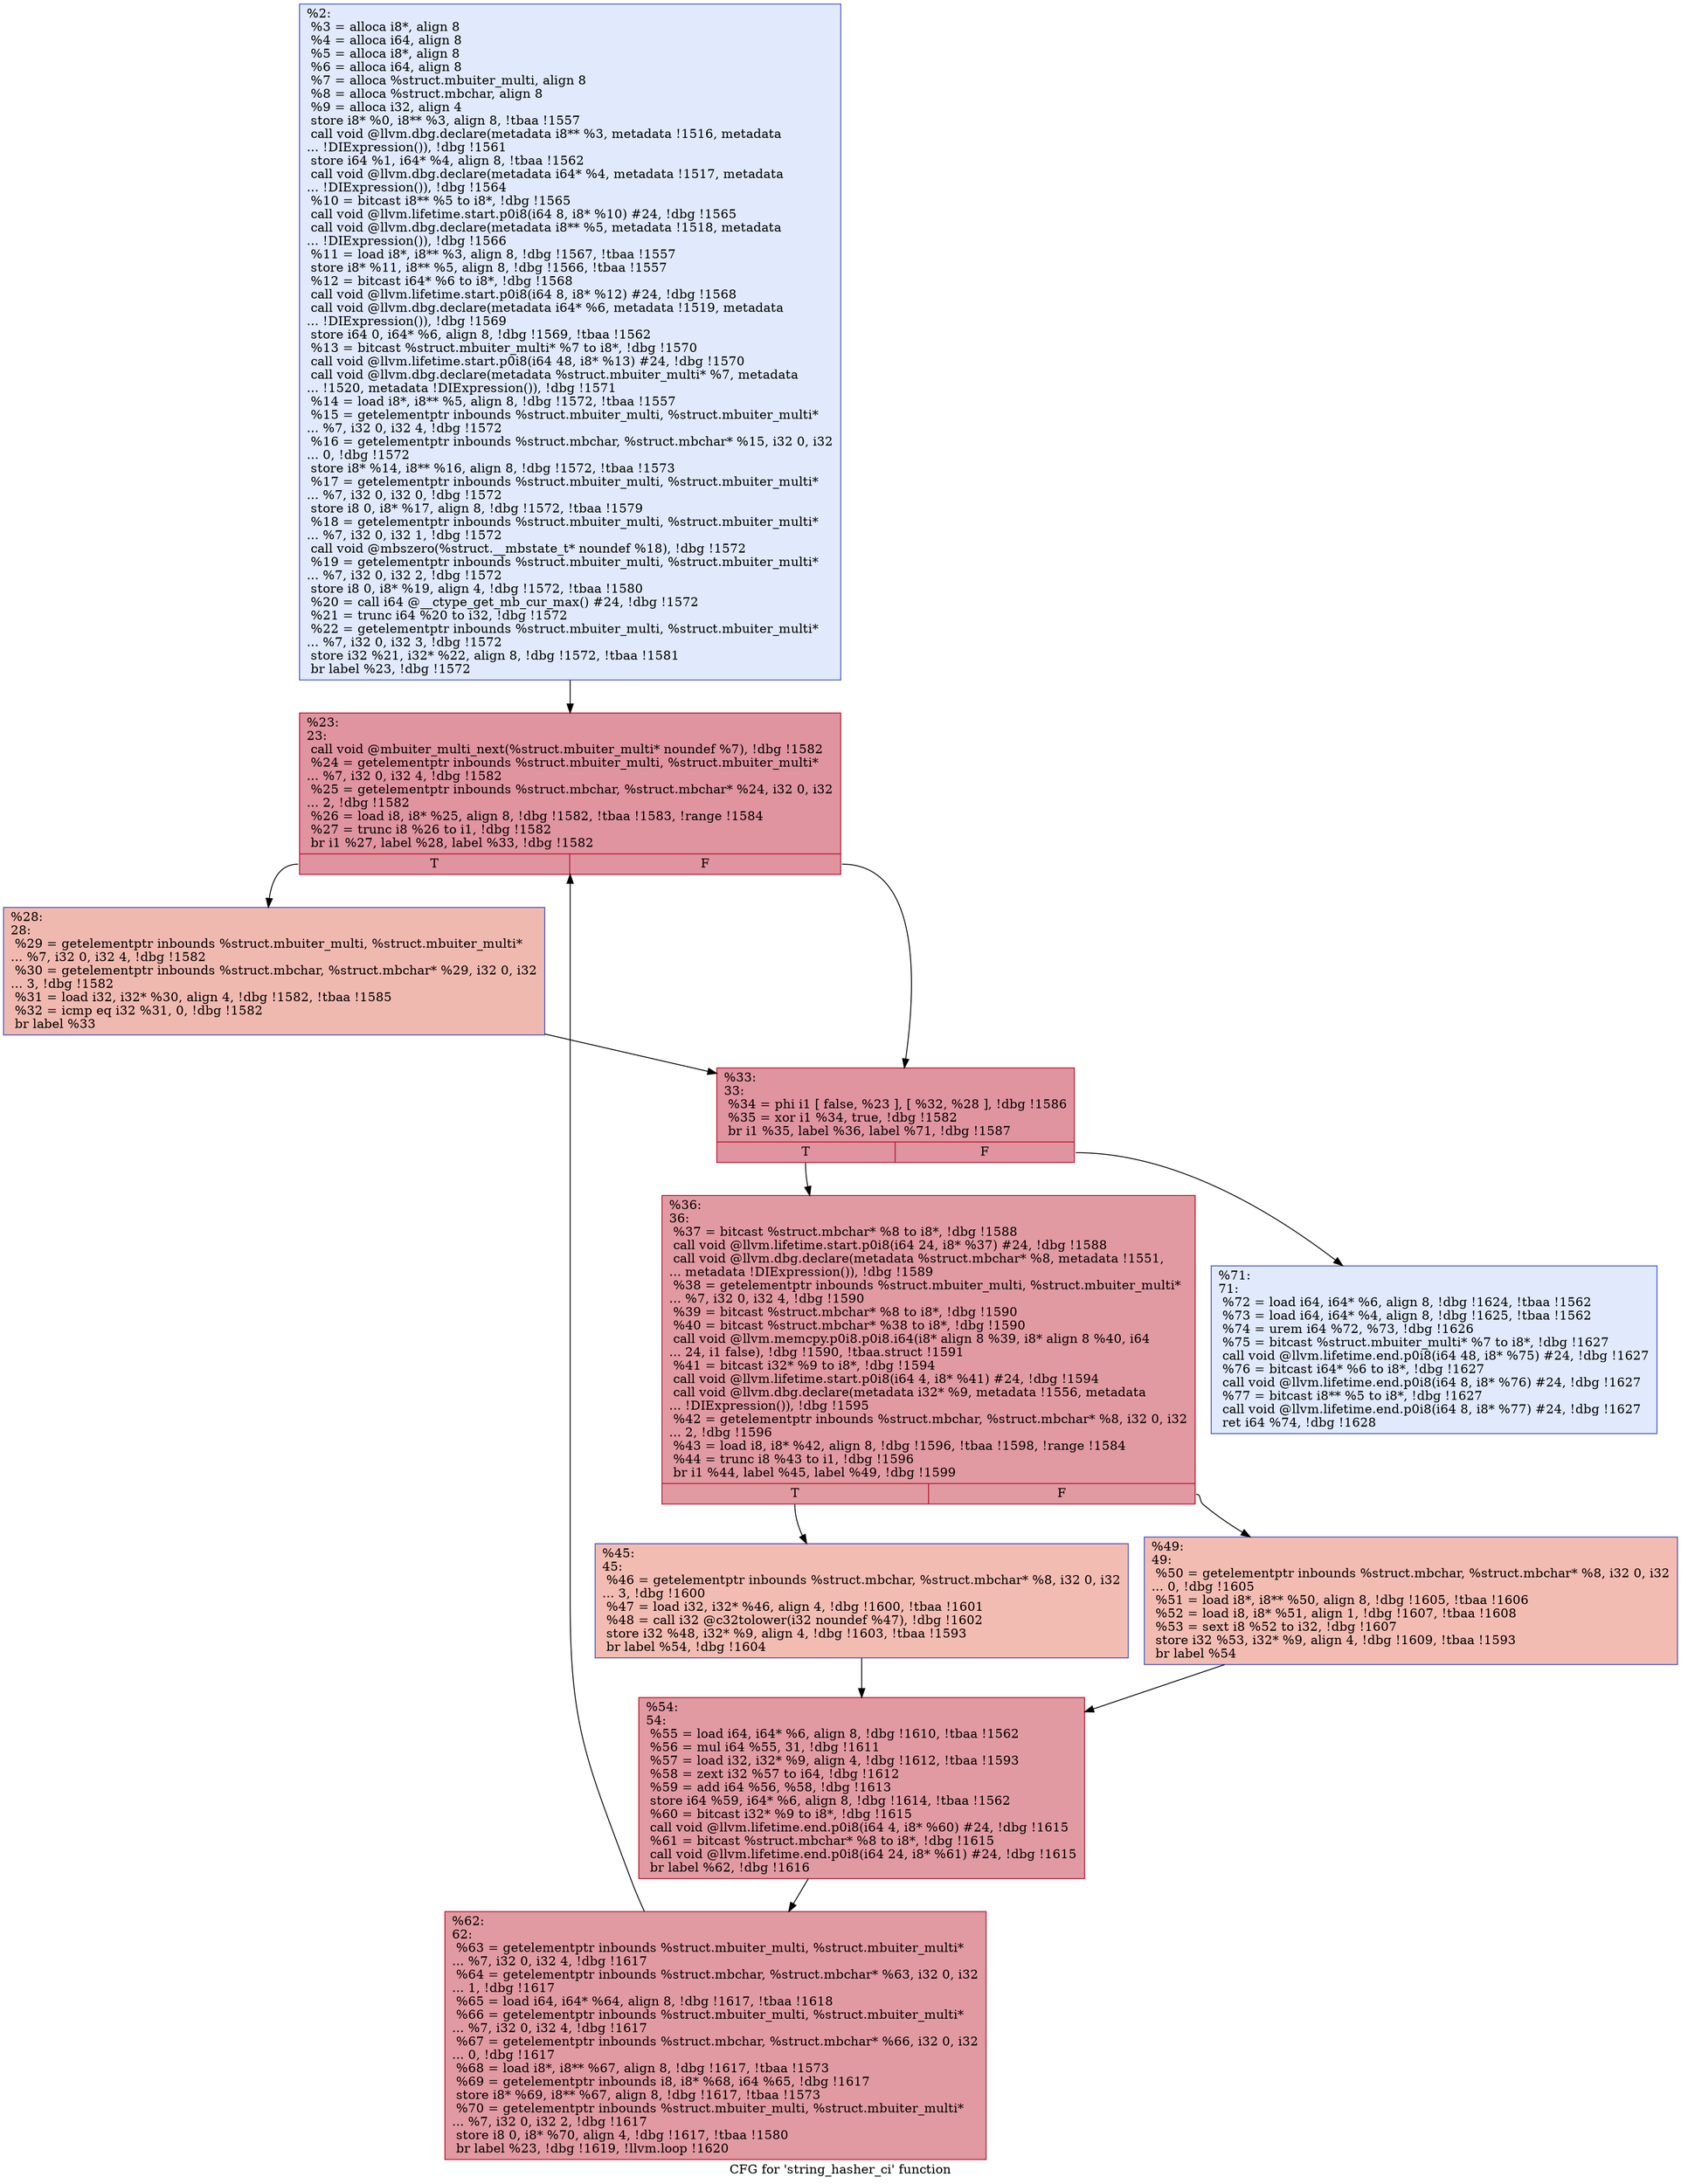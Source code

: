 digraph "CFG for 'string_hasher_ci' function" {
	label="CFG for 'string_hasher_ci' function";

	Node0x242d620 [shape=record,color="#3d50c3ff", style=filled, fillcolor="#b9d0f970",label="{%2:\l  %3 = alloca i8*, align 8\l  %4 = alloca i64, align 8\l  %5 = alloca i8*, align 8\l  %6 = alloca i64, align 8\l  %7 = alloca %struct.mbuiter_multi, align 8\l  %8 = alloca %struct.mbchar, align 8\l  %9 = alloca i32, align 4\l  store i8* %0, i8** %3, align 8, !tbaa !1557\l  call void @llvm.dbg.declare(metadata i8** %3, metadata !1516, metadata\l... !DIExpression()), !dbg !1561\l  store i64 %1, i64* %4, align 8, !tbaa !1562\l  call void @llvm.dbg.declare(metadata i64* %4, metadata !1517, metadata\l... !DIExpression()), !dbg !1564\l  %10 = bitcast i8** %5 to i8*, !dbg !1565\l  call void @llvm.lifetime.start.p0i8(i64 8, i8* %10) #24, !dbg !1565\l  call void @llvm.dbg.declare(metadata i8** %5, metadata !1518, metadata\l... !DIExpression()), !dbg !1566\l  %11 = load i8*, i8** %3, align 8, !dbg !1567, !tbaa !1557\l  store i8* %11, i8** %5, align 8, !dbg !1566, !tbaa !1557\l  %12 = bitcast i64* %6 to i8*, !dbg !1568\l  call void @llvm.lifetime.start.p0i8(i64 8, i8* %12) #24, !dbg !1568\l  call void @llvm.dbg.declare(metadata i64* %6, metadata !1519, metadata\l... !DIExpression()), !dbg !1569\l  store i64 0, i64* %6, align 8, !dbg !1569, !tbaa !1562\l  %13 = bitcast %struct.mbuiter_multi* %7 to i8*, !dbg !1570\l  call void @llvm.lifetime.start.p0i8(i64 48, i8* %13) #24, !dbg !1570\l  call void @llvm.dbg.declare(metadata %struct.mbuiter_multi* %7, metadata\l... !1520, metadata !DIExpression()), !dbg !1571\l  %14 = load i8*, i8** %5, align 8, !dbg !1572, !tbaa !1557\l  %15 = getelementptr inbounds %struct.mbuiter_multi, %struct.mbuiter_multi*\l... %7, i32 0, i32 4, !dbg !1572\l  %16 = getelementptr inbounds %struct.mbchar, %struct.mbchar* %15, i32 0, i32\l... 0, !dbg !1572\l  store i8* %14, i8** %16, align 8, !dbg !1572, !tbaa !1573\l  %17 = getelementptr inbounds %struct.mbuiter_multi, %struct.mbuiter_multi*\l... %7, i32 0, i32 0, !dbg !1572\l  store i8 0, i8* %17, align 8, !dbg !1572, !tbaa !1579\l  %18 = getelementptr inbounds %struct.mbuiter_multi, %struct.mbuiter_multi*\l... %7, i32 0, i32 1, !dbg !1572\l  call void @mbszero(%struct.__mbstate_t* noundef %18), !dbg !1572\l  %19 = getelementptr inbounds %struct.mbuiter_multi, %struct.mbuiter_multi*\l... %7, i32 0, i32 2, !dbg !1572\l  store i8 0, i8* %19, align 4, !dbg !1572, !tbaa !1580\l  %20 = call i64 @__ctype_get_mb_cur_max() #24, !dbg !1572\l  %21 = trunc i64 %20 to i32, !dbg !1572\l  %22 = getelementptr inbounds %struct.mbuiter_multi, %struct.mbuiter_multi*\l... %7, i32 0, i32 3, !dbg !1572\l  store i32 %21, i32* %22, align 8, !dbg !1572, !tbaa !1581\l  br label %23, !dbg !1572\l}"];
	Node0x242d620 -> Node0x242d6d0;
	Node0x242d6d0 [shape=record,color="#b70d28ff", style=filled, fillcolor="#b70d2870",label="{%23:\l23:                                               \l  call void @mbuiter_multi_next(%struct.mbuiter_multi* noundef %7), !dbg !1582\l  %24 = getelementptr inbounds %struct.mbuiter_multi, %struct.mbuiter_multi*\l... %7, i32 0, i32 4, !dbg !1582\l  %25 = getelementptr inbounds %struct.mbchar, %struct.mbchar* %24, i32 0, i32\l... 2, !dbg !1582\l  %26 = load i8, i8* %25, align 8, !dbg !1582, !tbaa !1583, !range !1584\l  %27 = trunc i8 %26 to i1, !dbg !1582\l  br i1 %27, label %28, label %33, !dbg !1582\l|{<s0>T|<s1>F}}"];
	Node0x242d6d0:s0 -> Node0x242d720;
	Node0x242d6d0:s1 -> Node0x242d770;
	Node0x242d720 [shape=record,color="#3d50c3ff", style=filled, fillcolor="#de614d70",label="{%28:\l28:                                               \l  %29 = getelementptr inbounds %struct.mbuiter_multi, %struct.mbuiter_multi*\l... %7, i32 0, i32 4, !dbg !1582\l  %30 = getelementptr inbounds %struct.mbchar, %struct.mbchar* %29, i32 0, i32\l... 3, !dbg !1582\l  %31 = load i32, i32* %30, align 4, !dbg !1582, !tbaa !1585\l  %32 = icmp eq i32 %31, 0, !dbg !1582\l  br label %33\l}"];
	Node0x242d720 -> Node0x242d770;
	Node0x242d770 [shape=record,color="#b70d28ff", style=filled, fillcolor="#b70d2870",label="{%33:\l33:                                               \l  %34 = phi i1 [ false, %23 ], [ %32, %28 ], !dbg !1586\l  %35 = xor i1 %34, true, !dbg !1582\l  br i1 %35, label %36, label %71, !dbg !1587\l|{<s0>T|<s1>F}}"];
	Node0x242d770:s0 -> Node0x242d7c0;
	Node0x242d770:s1 -> Node0x242d950;
	Node0x242d7c0 [shape=record,color="#b70d28ff", style=filled, fillcolor="#bb1b2c70",label="{%36:\l36:                                               \l  %37 = bitcast %struct.mbchar* %8 to i8*, !dbg !1588\l  call void @llvm.lifetime.start.p0i8(i64 24, i8* %37) #24, !dbg !1588\l  call void @llvm.dbg.declare(metadata %struct.mbchar* %8, metadata !1551,\l... metadata !DIExpression()), !dbg !1589\l  %38 = getelementptr inbounds %struct.mbuiter_multi, %struct.mbuiter_multi*\l... %7, i32 0, i32 4, !dbg !1590\l  %39 = bitcast %struct.mbchar* %8 to i8*, !dbg !1590\l  %40 = bitcast %struct.mbchar* %38 to i8*, !dbg !1590\l  call void @llvm.memcpy.p0i8.p0i8.i64(i8* align 8 %39, i8* align 8 %40, i64\l... 24, i1 false), !dbg !1590, !tbaa.struct !1591\l  %41 = bitcast i32* %9 to i8*, !dbg !1594\l  call void @llvm.lifetime.start.p0i8(i64 4, i8* %41) #24, !dbg !1594\l  call void @llvm.dbg.declare(metadata i32* %9, metadata !1556, metadata\l... !DIExpression()), !dbg !1595\l  %42 = getelementptr inbounds %struct.mbchar, %struct.mbchar* %8, i32 0, i32\l... 2, !dbg !1596\l  %43 = load i8, i8* %42, align 8, !dbg !1596, !tbaa !1598, !range !1584\l  %44 = trunc i8 %43 to i1, !dbg !1596\l  br i1 %44, label %45, label %49, !dbg !1599\l|{<s0>T|<s1>F}}"];
	Node0x242d7c0:s0 -> Node0x242d810;
	Node0x242d7c0:s1 -> Node0x242d860;
	Node0x242d810 [shape=record,color="#3d50c3ff", style=filled, fillcolor="#e1675170",label="{%45:\l45:                                               \l  %46 = getelementptr inbounds %struct.mbchar, %struct.mbchar* %8, i32 0, i32\l... 3, !dbg !1600\l  %47 = load i32, i32* %46, align 4, !dbg !1600, !tbaa !1601\l  %48 = call i32 @c32tolower(i32 noundef %47), !dbg !1602\l  store i32 %48, i32* %9, align 4, !dbg !1603, !tbaa !1593\l  br label %54, !dbg !1604\l}"];
	Node0x242d810 -> Node0x242d8b0;
	Node0x242d860 [shape=record,color="#3d50c3ff", style=filled, fillcolor="#e1675170",label="{%49:\l49:                                               \l  %50 = getelementptr inbounds %struct.mbchar, %struct.mbchar* %8, i32 0, i32\l... 0, !dbg !1605\l  %51 = load i8*, i8** %50, align 8, !dbg !1605, !tbaa !1606\l  %52 = load i8, i8* %51, align 1, !dbg !1607, !tbaa !1608\l  %53 = sext i8 %52 to i32, !dbg !1607\l  store i32 %53, i32* %9, align 4, !dbg !1609, !tbaa !1593\l  br label %54\l}"];
	Node0x242d860 -> Node0x242d8b0;
	Node0x242d8b0 [shape=record,color="#b70d28ff", style=filled, fillcolor="#bb1b2c70",label="{%54:\l54:                                               \l  %55 = load i64, i64* %6, align 8, !dbg !1610, !tbaa !1562\l  %56 = mul i64 %55, 31, !dbg !1611\l  %57 = load i32, i32* %9, align 4, !dbg !1612, !tbaa !1593\l  %58 = zext i32 %57 to i64, !dbg !1612\l  %59 = add i64 %56, %58, !dbg !1613\l  store i64 %59, i64* %6, align 8, !dbg !1614, !tbaa !1562\l  %60 = bitcast i32* %9 to i8*, !dbg !1615\l  call void @llvm.lifetime.end.p0i8(i64 4, i8* %60) #24, !dbg !1615\l  %61 = bitcast %struct.mbchar* %8 to i8*, !dbg !1615\l  call void @llvm.lifetime.end.p0i8(i64 24, i8* %61) #24, !dbg !1615\l  br label %62, !dbg !1616\l}"];
	Node0x242d8b0 -> Node0x242d900;
	Node0x242d900 [shape=record,color="#b70d28ff", style=filled, fillcolor="#bb1b2c70",label="{%62:\l62:                                               \l  %63 = getelementptr inbounds %struct.mbuiter_multi, %struct.mbuiter_multi*\l... %7, i32 0, i32 4, !dbg !1617\l  %64 = getelementptr inbounds %struct.mbchar, %struct.mbchar* %63, i32 0, i32\l... 1, !dbg !1617\l  %65 = load i64, i64* %64, align 8, !dbg !1617, !tbaa !1618\l  %66 = getelementptr inbounds %struct.mbuiter_multi, %struct.mbuiter_multi*\l... %7, i32 0, i32 4, !dbg !1617\l  %67 = getelementptr inbounds %struct.mbchar, %struct.mbchar* %66, i32 0, i32\l... 0, !dbg !1617\l  %68 = load i8*, i8** %67, align 8, !dbg !1617, !tbaa !1573\l  %69 = getelementptr inbounds i8, i8* %68, i64 %65, !dbg !1617\l  store i8* %69, i8** %67, align 8, !dbg !1617, !tbaa !1573\l  %70 = getelementptr inbounds %struct.mbuiter_multi, %struct.mbuiter_multi*\l... %7, i32 0, i32 2, !dbg !1617\l  store i8 0, i8* %70, align 4, !dbg !1617, !tbaa !1580\l  br label %23, !dbg !1619, !llvm.loop !1620\l}"];
	Node0x242d900 -> Node0x242d6d0;
	Node0x242d950 [shape=record,color="#3d50c3ff", style=filled, fillcolor="#b9d0f970",label="{%71:\l71:                                               \l  %72 = load i64, i64* %6, align 8, !dbg !1624, !tbaa !1562\l  %73 = load i64, i64* %4, align 8, !dbg !1625, !tbaa !1562\l  %74 = urem i64 %72, %73, !dbg !1626\l  %75 = bitcast %struct.mbuiter_multi* %7 to i8*, !dbg !1627\l  call void @llvm.lifetime.end.p0i8(i64 48, i8* %75) #24, !dbg !1627\l  %76 = bitcast i64* %6 to i8*, !dbg !1627\l  call void @llvm.lifetime.end.p0i8(i64 8, i8* %76) #24, !dbg !1627\l  %77 = bitcast i8** %5 to i8*, !dbg !1627\l  call void @llvm.lifetime.end.p0i8(i64 8, i8* %77) #24, !dbg !1627\l  ret i64 %74, !dbg !1628\l}"];
}
